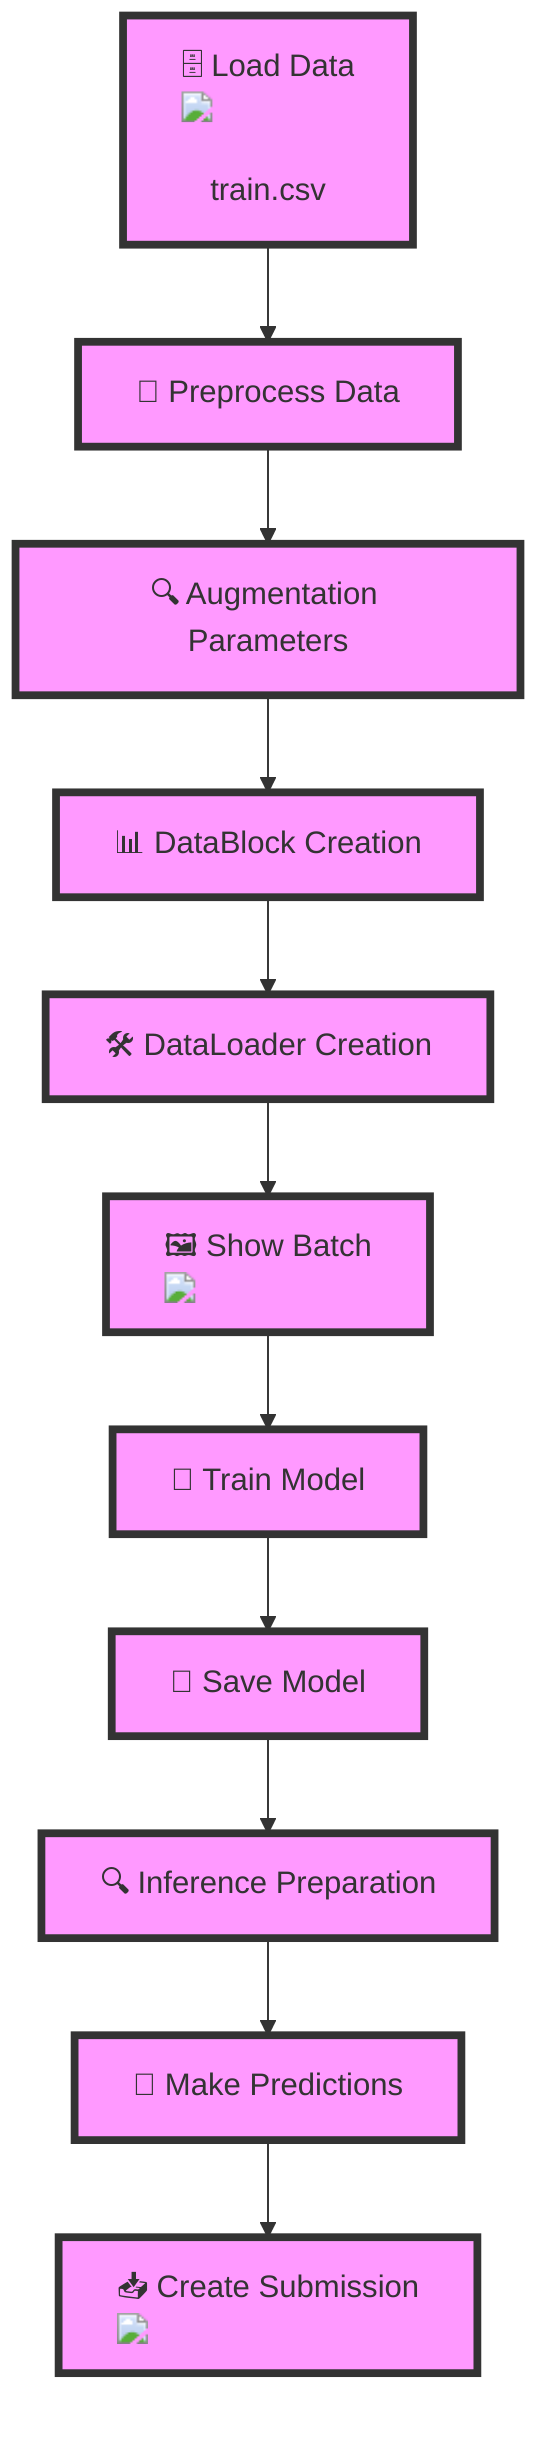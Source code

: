 flowchart TD
    A["🗄️ Load Data <img src='icons/file.svg'/> <br/> train.csv"] --> B["🧹 Preprocess Data"]
    B --> C["🔍 Augmentation Parameters"]
    C --> D["📊 DataBlock Creation"]
    D --> E["🛠️ DataLoader Creation"]
    E --> F["🖼️ Show Batch <img src='dummy_plots/barplot_template.svg'/>"]
    F --> G["🔧 Train Model"]
    G --> H["💾 Save Model"]
    H --> I["🔍 Inference Preparation"]
    I --> J["🧪 Make Predictions"]
    J --> K["📥 Create Submission <img src='dummy_plots/boxplot_template.svg'/>"]
    
    classDef default fill:#f9f,stroke:#333,stroke-width:4px;